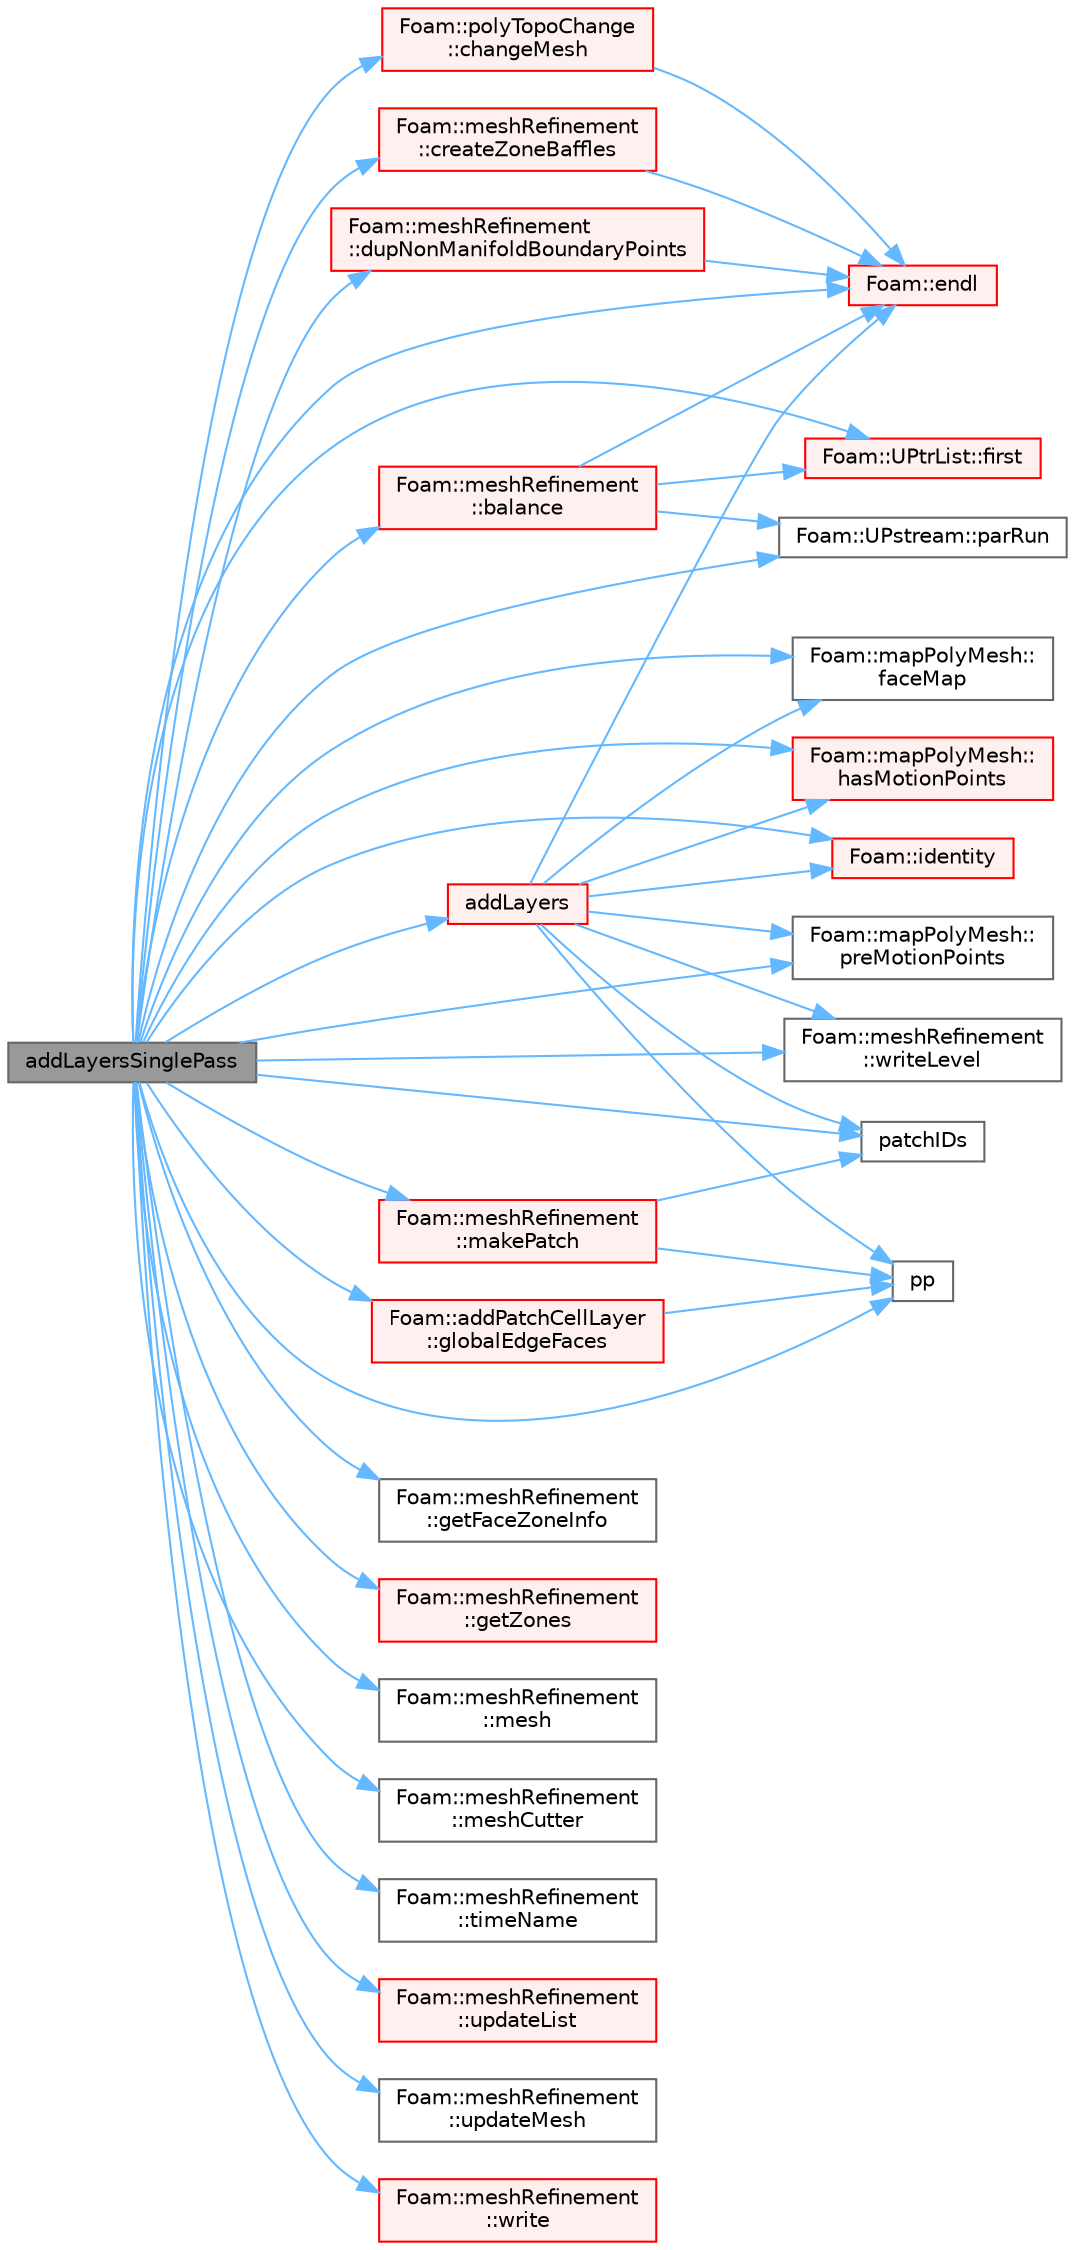 digraph "addLayersSinglePass"
{
 // LATEX_PDF_SIZE
  bgcolor="transparent";
  edge [fontname=Helvetica,fontsize=10,labelfontname=Helvetica,labelfontsize=10];
  node [fontname=Helvetica,fontsize=10,shape=box,height=0.2,width=0.4];
  rankdir="LR";
  Node1 [id="Node000001",label="addLayersSinglePass",height=0.2,width=0.4,color="gray40", fillcolor="grey60", style="filled", fontcolor="black",tooltip=" "];
  Node1 -> Node2 [id="edge1_Node000001_Node000002",color="steelblue1",style="solid",tooltip=" "];
  Node2 [id="Node000002",label="addLayers",height=0.2,width=0.4,color="red", fillcolor="#FFF0F0", style="filled",URL="$classFoam_1_1snappyLayerDriver.html#a763fdd4af75939b41f923967cbc004af",tooltip=" "];
  Node2 -> Node5 [id="edge2_Node000002_Node000005",color="steelblue1",style="solid",tooltip=" "];
  Node5 [id="Node000005",label="Foam::endl",height=0.2,width=0.4,color="red", fillcolor="#FFF0F0", style="filled",URL="$namespaceFoam.html#a7d5eca45a323264dc5fe811500ebda47",tooltip=" "];
  Node2 -> Node9 [id="edge3_Node000002_Node000009",color="steelblue1",style="solid",tooltip=" "];
  Node9 [id="Node000009",label="Foam::mapPolyMesh::\lfaceMap",height=0.2,width=0.4,color="grey40", fillcolor="white", style="filled",URL="$classFoam_1_1mapPolyMesh.html#a14fa815e4326f6d2a9d1a356991d3e60",tooltip=" "];
  Node2 -> Node13 [id="edge4_Node000002_Node000013",color="steelblue1",style="solid",tooltip=" "];
  Node13 [id="Node000013",label="Foam::mapPolyMesh::\lhasMotionPoints",height=0.2,width=0.4,color="red", fillcolor="#FFF0F0", style="filled",URL="$classFoam_1_1mapPolyMesh.html#aff98fc11bbc5b4a9e049d75f552357f2",tooltip=" "];
  Node2 -> Node16 [id="edge5_Node000002_Node000016",color="steelblue1",style="solid",tooltip=" "];
  Node16 [id="Node000016",label="Foam::identity",height=0.2,width=0.4,color="red", fillcolor="#FFF0F0", style="filled",URL="$namespaceFoam.html#a14e1da6db5665f43c1e588eab475eabf",tooltip=" "];
  Node2 -> Node40 [id="edge6_Node000002_Node000040",color="steelblue1",style="solid",tooltip=" "];
  Node40 [id="Node000040",label="patchIDs",height=0.2,width=0.4,color="grey40", fillcolor="white", style="filled",URL="$checkPatchTopology_8H.html#a328b75682b3b5c01024a5accee495a5a",tooltip=" "];
  Node2 -> Node44 [id="edge7_Node000002_Node000044",color="steelblue1",style="solid",tooltip=" "];
  Node44 [id="Node000044",label="pp",height=0.2,width=0.4,color="grey40", fillcolor="white", style="filled",URL="$checkPatchTopology_8H.html#a62bd17b324c5b9481f03d4b6d6e09f88",tooltip=" "];
  Node2 -> Node45 [id="edge8_Node000002_Node000045",color="steelblue1",style="solid",tooltip=" "];
  Node45 [id="Node000045",label="Foam::mapPolyMesh::\lpreMotionPoints",height=0.2,width=0.4,color="grey40", fillcolor="white", style="filled",URL="$classFoam_1_1mapPolyMesh.html#a97c002f050ac161051d5fe3c9796fc37",tooltip=" "];
  Node2 -> Node98 [id="edge9_Node000002_Node000098",color="steelblue1",style="solid",tooltip=" "];
  Node98 [id="Node000098",label="Foam::meshRefinement\l::writeLevel",height=0.2,width=0.4,color="grey40", fillcolor="white", style="filled",URL="$classFoam_1_1meshRefinement.html#aeffc4049f055c08fd23bede34d7a1d0b",tooltip=" "];
  Node1 -> Node99 [id="edge10_Node000001_Node000099",color="steelblue1",style="solid",tooltip=" "];
  Node99 [id="Node000099",label="Foam::meshRefinement\l::balance",height=0.2,width=0.4,color="red", fillcolor="#FFF0F0", style="filled",URL="$classFoam_1_1meshRefinement.html#a64feb4b7a4116efb2111d5adf88b50a3",tooltip=" "];
  Node99 -> Node5 [id="edge11_Node000099_Node000005",color="steelblue1",style="solid",tooltip=" "];
  Node99 -> Node106 [id="edge12_Node000099_Node000106",color="steelblue1",style="solid",tooltip=" "];
  Node106 [id="Node000106",label="Foam::UPtrList::first",height=0.2,width=0.4,color="red", fillcolor="#FFF0F0", style="filled",URL="$classFoam_1_1UPtrList.html#a1c9828bc3de9502754d944c95a2ce0d9",tooltip=" "];
  Node99 -> Node113 [id="edge13_Node000099_Node000113",color="steelblue1",style="solid",tooltip=" "];
  Node113 [id="Node000113",label="Foam::UPstream::parRun",height=0.2,width=0.4,color="grey40", fillcolor="white", style="filled",URL="$classFoam_1_1UPstream.html#afb8def01c77f71ab69d0bf95b9fb0321",tooltip=" "];
  Node1 -> Node120 [id="edge14_Node000001_Node000120",color="steelblue1",style="solid",tooltip=" "];
  Node120 [id="Node000120",label="Foam::polyTopoChange\l::changeMesh",height=0.2,width=0.4,color="red", fillcolor="#FFF0F0", style="filled",URL="$classFoam_1_1polyTopoChange.html#aadea253a54827c1e9ba3edf6deb58fe8",tooltip=" "];
  Node120 -> Node5 [id="edge15_Node000120_Node000005",color="steelblue1",style="solid",tooltip=" "];
  Node1 -> Node137 [id="edge16_Node000001_Node000137",color="steelblue1",style="solid",tooltip=" "];
  Node137 [id="Node000137",label="Foam::meshRefinement\l::createZoneBaffles",height=0.2,width=0.4,color="red", fillcolor="#FFF0F0", style="filled",URL="$classFoam_1_1meshRefinement.html#af1342b7a0a17ff613af59af5f29abe35",tooltip=" "];
  Node137 -> Node5 [id="edge17_Node000137_Node000005",color="steelblue1",style="solid",tooltip=" "];
  Node1 -> Node146 [id="edge18_Node000001_Node000146",color="steelblue1",style="solid",tooltip=" "];
  Node146 [id="Node000146",label="Foam::meshRefinement\l::dupNonManifoldBoundaryPoints",height=0.2,width=0.4,color="red", fillcolor="#FFF0F0", style="filled",URL="$classFoam_1_1meshRefinement.html#a68fee3d317a75975b1b881dcec746240",tooltip=" "];
  Node146 -> Node5 [id="edge19_Node000146_Node000005",color="steelblue1",style="solid",tooltip=" "];
  Node1 -> Node5 [id="edge20_Node000001_Node000005",color="steelblue1",style="solid",tooltip=" "];
  Node1 -> Node9 [id="edge21_Node000001_Node000009",color="steelblue1",style="solid",tooltip=" "];
  Node1 -> Node106 [id="edge22_Node000001_Node000106",color="steelblue1",style="solid",tooltip=" "];
  Node1 -> Node147 [id="edge23_Node000001_Node000147",color="steelblue1",style="solid",tooltip=" "];
  Node147 [id="Node000147",label="Foam::meshRefinement\l::getFaceZoneInfo",height=0.2,width=0.4,color="grey40", fillcolor="white", style="filled",URL="$classFoam_1_1meshRefinement.html#a11432fa1cf4e1eb95801136a8c1ec186",tooltip=" "];
  Node1 -> Node148 [id="edge24_Node000001_Node000148",color="steelblue1",style="solid",tooltip=" "];
  Node148 [id="Node000148",label="Foam::meshRefinement\l::getZones",height=0.2,width=0.4,color="red", fillcolor="#FFF0F0", style="filled",URL="$classFoam_1_1meshRefinement.html#a0df87be4e5739e6b560af5366a904f9a",tooltip=" "];
  Node1 -> Node149 [id="edge25_Node000001_Node000149",color="steelblue1",style="solid",tooltip=" "];
  Node149 [id="Node000149",label="Foam::addPatchCellLayer\l::globalEdgeFaces",height=0.2,width=0.4,color="red", fillcolor="#FFF0F0", style="filled",URL="$classFoam_1_1addPatchCellLayer.html#aeea8524ff2d092f53488dd1cb593c58e",tooltip=" "];
  Node149 -> Node44 [id="edge26_Node000149_Node000044",color="steelblue1",style="solid",tooltip=" "];
  Node1 -> Node13 [id="edge27_Node000001_Node000013",color="steelblue1",style="solid",tooltip=" "];
  Node1 -> Node16 [id="edge28_Node000001_Node000016",color="steelblue1",style="solid",tooltip=" "];
  Node1 -> Node165 [id="edge29_Node000001_Node000165",color="steelblue1",style="solid",tooltip=" "];
  Node165 [id="Node000165",label="Foam::meshRefinement\l::makePatch",height=0.2,width=0.4,color="red", fillcolor="#FFF0F0", style="filled",URL="$classFoam_1_1meshRefinement.html#aca2e02beb44887a5eede2d5061d6eb54",tooltip=" "];
  Node165 -> Node40 [id="edge30_Node000165_Node000040",color="steelblue1",style="solid",tooltip=" "];
  Node165 -> Node44 [id="edge31_Node000165_Node000044",color="steelblue1",style="solid",tooltip=" "];
  Node1 -> Node167 [id="edge32_Node000001_Node000167",color="steelblue1",style="solid",tooltip=" "];
  Node167 [id="Node000167",label="Foam::meshRefinement\l::mesh",height=0.2,width=0.4,color="grey40", fillcolor="white", style="filled",URL="$classFoam_1_1meshRefinement.html#aab8ef4470d7d6fd79e1cf62023ec7bc1",tooltip=" "];
  Node1 -> Node168 [id="edge33_Node000001_Node000168",color="steelblue1",style="solid",tooltip=" "];
  Node168 [id="Node000168",label="Foam::meshRefinement\l::meshCutter",height=0.2,width=0.4,color="grey40", fillcolor="white", style="filled",URL="$classFoam_1_1meshRefinement.html#a4b2ed12c820b49daaeb27f5317ee9202",tooltip=" "];
  Node1 -> Node113 [id="edge34_Node000001_Node000113",color="steelblue1",style="solid",tooltip=" "];
  Node1 -> Node40 [id="edge35_Node000001_Node000040",color="steelblue1",style="solid",tooltip=" "];
  Node1 -> Node44 [id="edge36_Node000001_Node000044",color="steelblue1",style="solid",tooltip=" "];
  Node1 -> Node45 [id="edge37_Node000001_Node000045",color="steelblue1",style="solid",tooltip=" "];
  Node1 -> Node169 [id="edge38_Node000001_Node000169",color="steelblue1",style="solid",tooltip=" "];
  Node169 [id="Node000169",label="Foam::meshRefinement\l::timeName",height=0.2,width=0.4,color="grey40", fillcolor="white", style="filled",URL="$classFoam_1_1meshRefinement.html#a90eec0cafc50ed7b6fbbfffe2c5df974",tooltip=" "];
  Node1 -> Node170 [id="edge39_Node000001_Node000170",color="steelblue1",style="solid",tooltip=" "];
  Node170 [id="Node000170",label="Foam::meshRefinement\l::updateList",height=0.2,width=0.4,color="red", fillcolor="#FFF0F0", style="filled",URL="$classFoam_1_1meshRefinement.html#acb22f124478b6f5cd17b2d7dad384cf8",tooltip=" "];
  Node1 -> Node173 [id="edge40_Node000001_Node000173",color="steelblue1",style="solid",tooltip=" "];
  Node173 [id="Node000173",label="Foam::meshRefinement\l::updateMesh",height=0.2,width=0.4,color="grey40", fillcolor="white", style="filled",URL="$classFoam_1_1meshRefinement.html#a40c42acbe53bccc55da8fbe26a3076d1",tooltip=" "];
  Node1 -> Node174 [id="edge41_Node000001_Node000174",color="steelblue1",style="solid",tooltip=" "];
  Node174 [id="Node000174",label="Foam::meshRefinement\l::write",height=0.2,width=0.4,color="red", fillcolor="#FFF0F0", style="filled",URL="$classFoam_1_1meshRefinement.html#ad48b7b943e88478c15879659cce7aebc",tooltip=" "];
  Node1 -> Node98 [id="edge42_Node000001_Node000098",color="steelblue1",style="solid",tooltip=" "];
}
